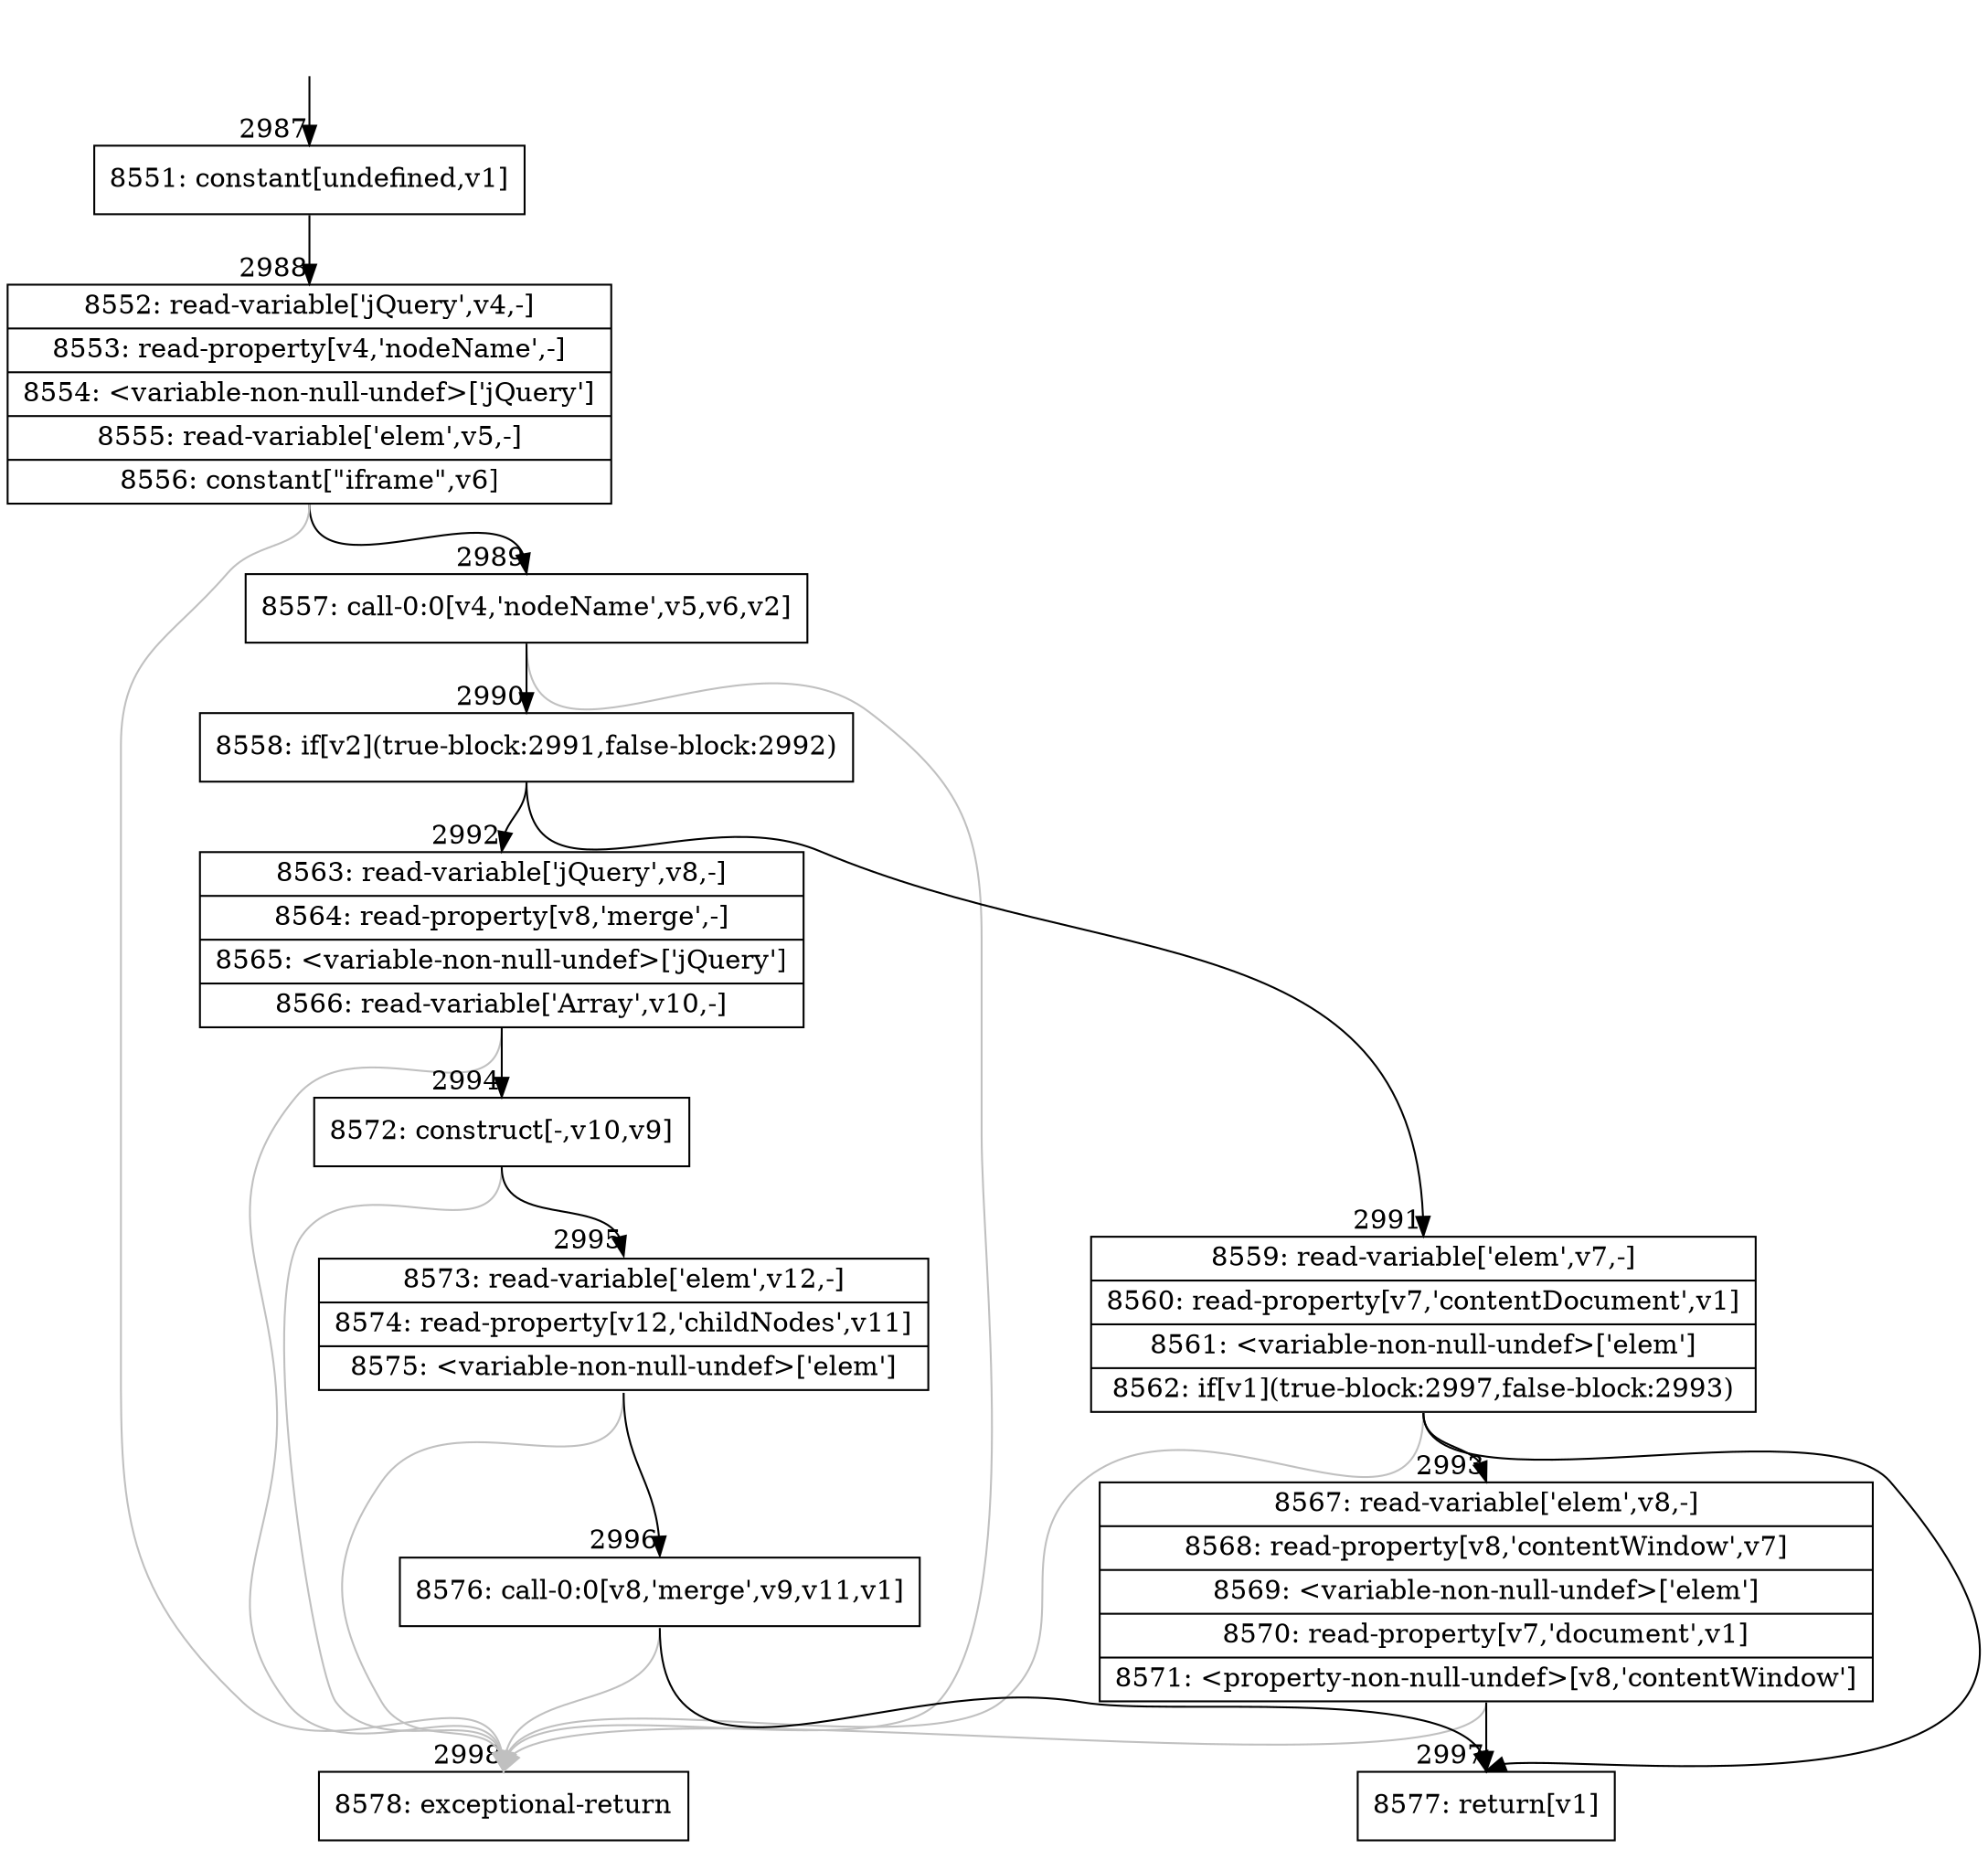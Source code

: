 digraph {
rankdir="TD"
BB_entry196[shape=none,label=""];
BB_entry196 -> BB2987 [tailport=s, headport=n, headlabel="    2987"]
BB2987 [shape=record label="{8551: constant[undefined,v1]}" ] 
BB2987 -> BB2988 [tailport=s, headport=n, headlabel="      2988"]
BB2988 [shape=record label="{8552: read-variable['jQuery',v4,-]|8553: read-property[v4,'nodeName',-]|8554: \<variable-non-null-undef\>['jQuery']|8555: read-variable['elem',v5,-]|8556: constant[\"iframe\",v6]}" ] 
BB2988 -> BB2989 [tailport=s, headport=n, headlabel="      2989"]
BB2988 -> BB2998 [tailport=s, headport=n, color=gray, headlabel="      2998"]
BB2989 [shape=record label="{8557: call-0:0[v4,'nodeName',v5,v6,v2]}" ] 
BB2989 -> BB2990 [tailport=s, headport=n, headlabel="      2990"]
BB2989 -> BB2998 [tailport=s, headport=n, color=gray]
BB2990 [shape=record label="{8558: if[v2](true-block:2991,false-block:2992)}" ] 
BB2990 -> BB2991 [tailport=s, headport=n, headlabel="      2991"]
BB2990 -> BB2992 [tailport=s, headport=n, headlabel="      2992"]
BB2991 [shape=record label="{8559: read-variable['elem',v7,-]|8560: read-property[v7,'contentDocument',v1]|8561: \<variable-non-null-undef\>['elem']|8562: if[v1](true-block:2997,false-block:2993)}" ] 
BB2991 -> BB2997 [tailport=s, headport=n, headlabel="      2997"]
BB2991 -> BB2993 [tailport=s, headport=n, headlabel="      2993"]
BB2991 -> BB2998 [tailport=s, headport=n, color=gray]
BB2992 [shape=record label="{8563: read-variable['jQuery',v8,-]|8564: read-property[v8,'merge',-]|8565: \<variable-non-null-undef\>['jQuery']|8566: read-variable['Array',v10,-]}" ] 
BB2992 -> BB2994 [tailport=s, headport=n, headlabel="      2994"]
BB2992 -> BB2998 [tailport=s, headport=n, color=gray]
BB2993 [shape=record label="{8567: read-variable['elem',v8,-]|8568: read-property[v8,'contentWindow',v7]|8569: \<variable-non-null-undef\>['elem']|8570: read-property[v7,'document',v1]|8571: \<property-non-null-undef\>[v8,'contentWindow']}" ] 
BB2993 -> BB2997 [tailport=s, headport=n]
BB2993 -> BB2998 [tailport=s, headport=n, color=gray]
BB2994 [shape=record label="{8572: construct[-,v10,v9]}" ] 
BB2994 -> BB2995 [tailport=s, headport=n, headlabel="      2995"]
BB2994 -> BB2998 [tailport=s, headport=n, color=gray]
BB2995 [shape=record label="{8573: read-variable['elem',v12,-]|8574: read-property[v12,'childNodes',v11]|8575: \<variable-non-null-undef\>['elem']}" ] 
BB2995 -> BB2996 [tailport=s, headport=n, headlabel="      2996"]
BB2995 -> BB2998 [tailport=s, headport=n, color=gray]
BB2996 [shape=record label="{8576: call-0:0[v8,'merge',v9,v11,v1]}" ] 
BB2996 -> BB2997 [tailport=s, headport=n]
BB2996 -> BB2998 [tailport=s, headport=n, color=gray]
BB2997 [shape=record label="{8577: return[v1]}" ] 
BB2998 [shape=record label="{8578: exceptional-return}" ] 
}
